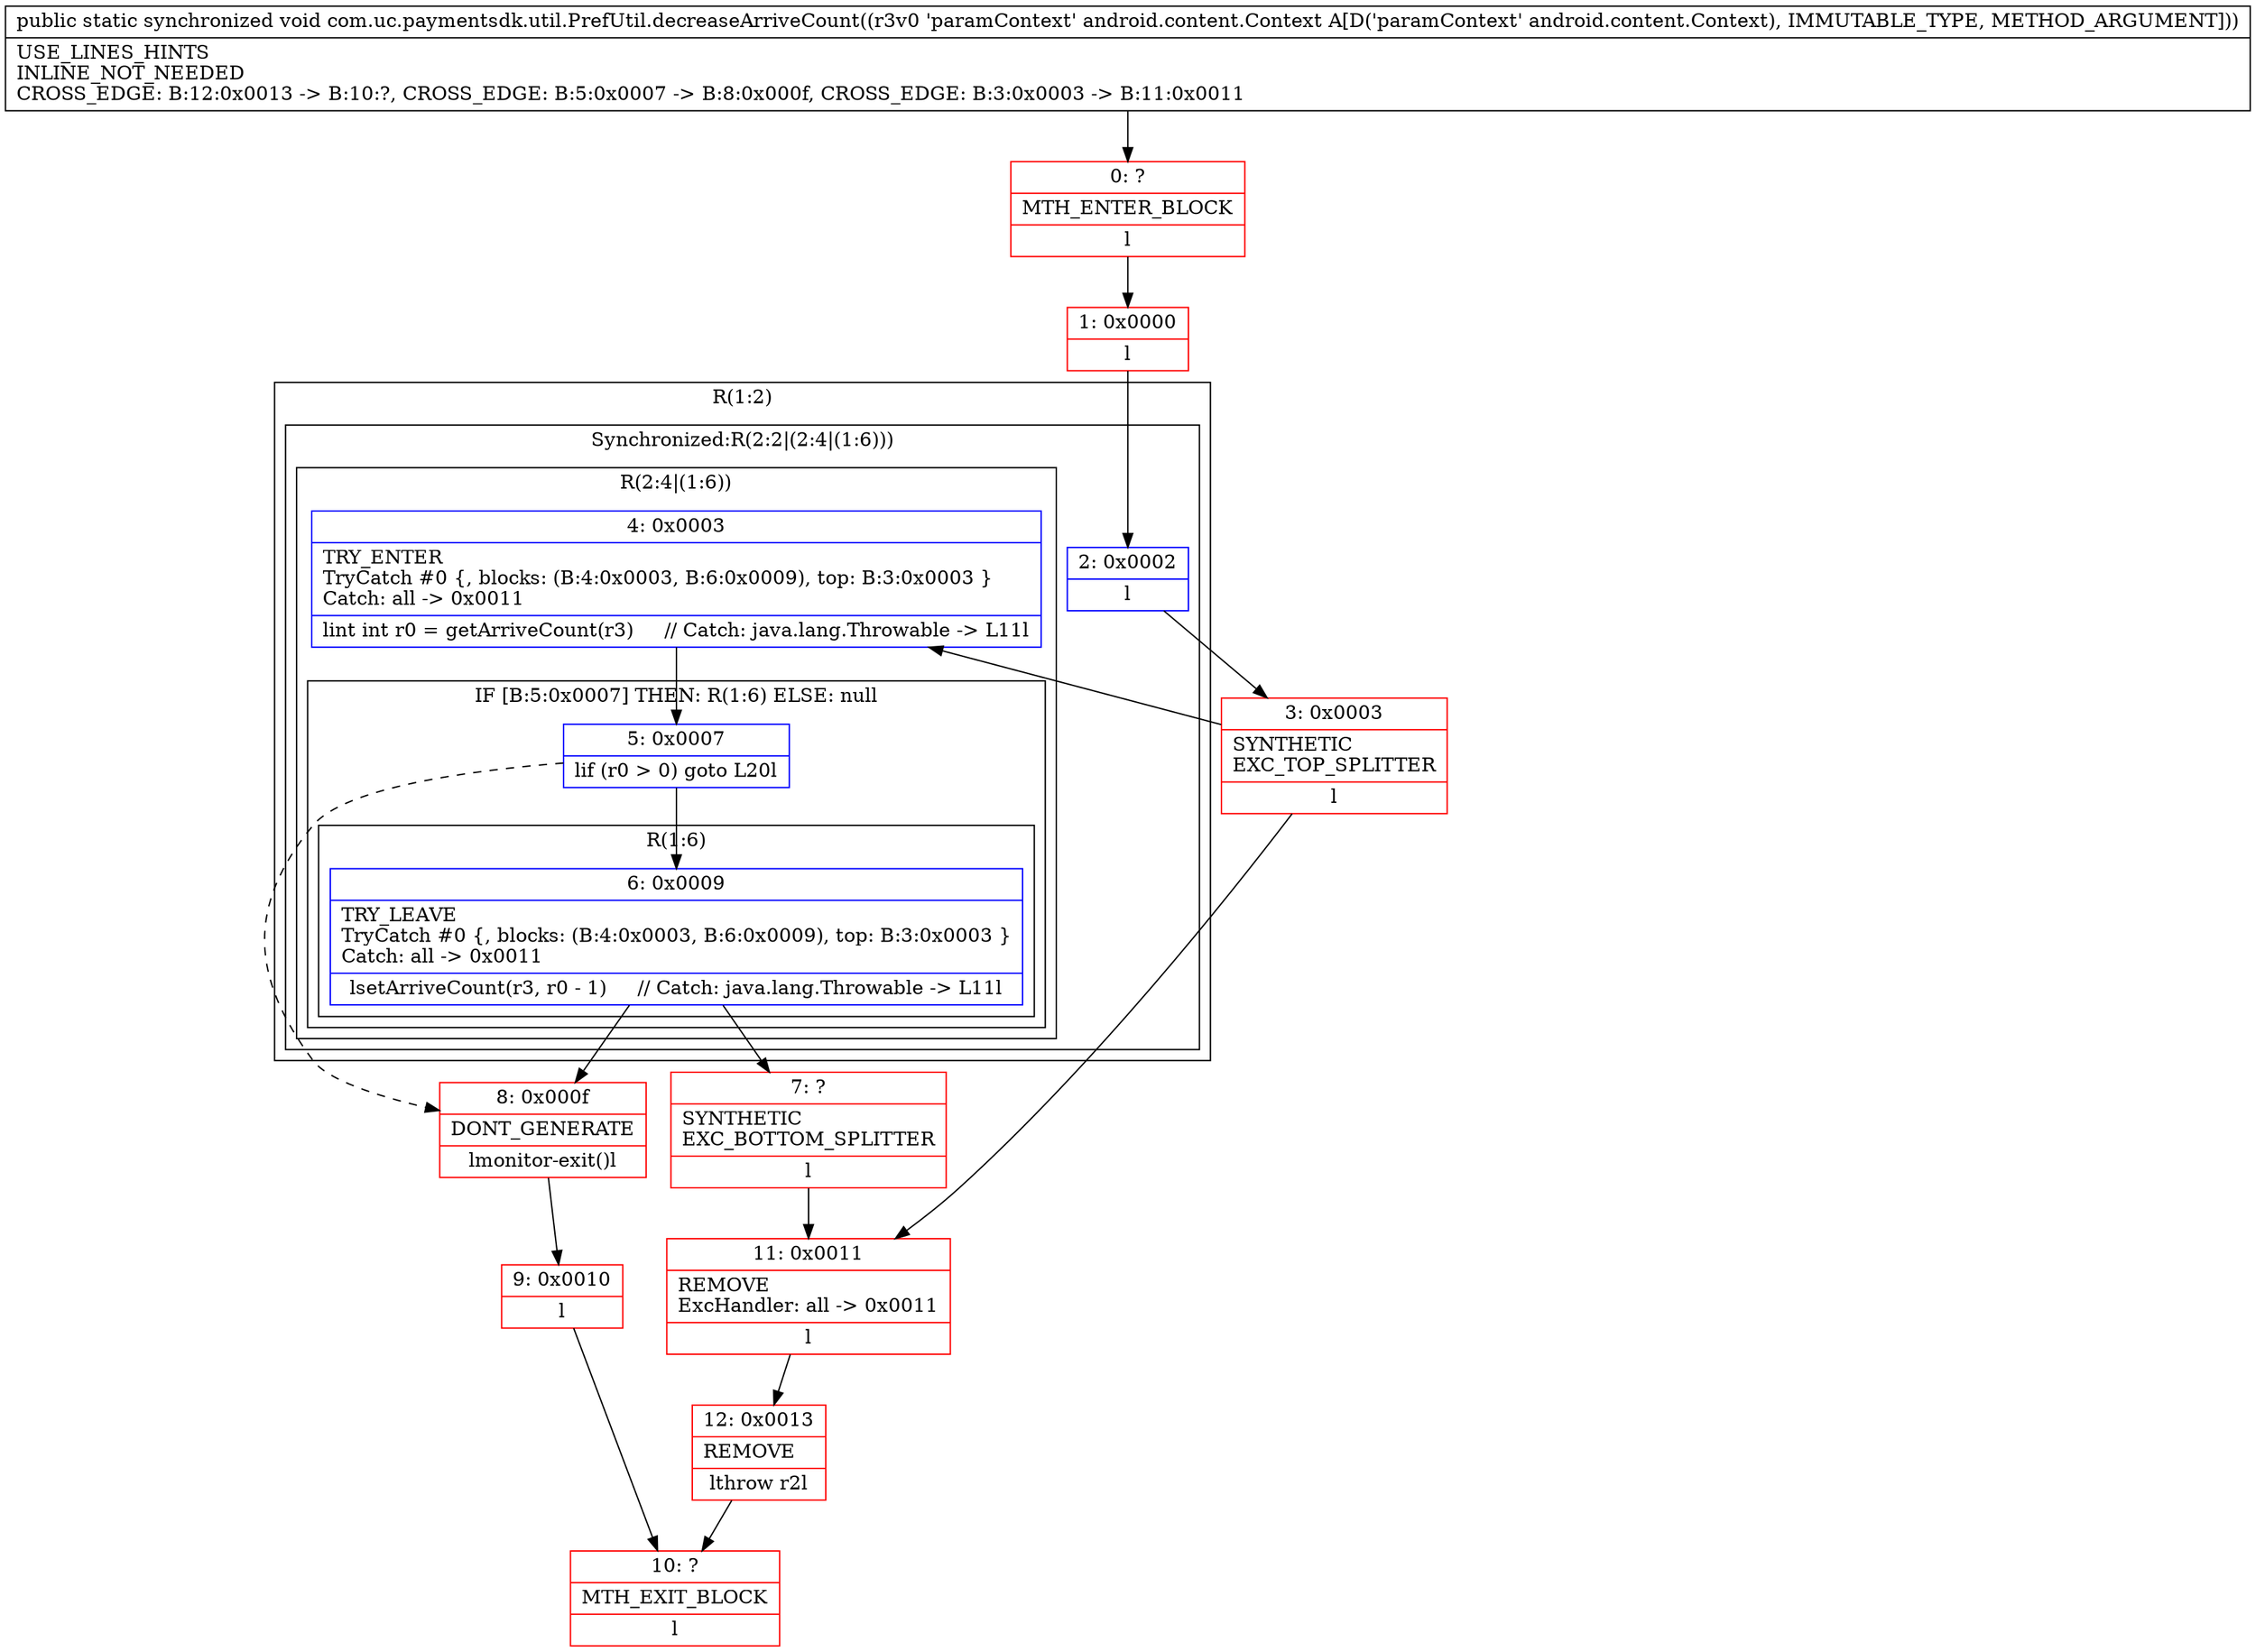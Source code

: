 digraph "CFG forcom.uc.paymentsdk.util.PrefUtil.decreaseArriveCount(Landroid\/content\/Context;)V" {
subgraph cluster_Region_482628320 {
label = "R(1:2)";
node [shape=record,color=blue];
subgraph cluster_SynchronizedRegion_292299662 {
label = "Synchronized:R(2:2|(2:4|(1:6)))";
node [shape=record,color=blue];
Node_2 [shape=record,label="{2\:\ 0x0002|l}"];
subgraph cluster_Region_671663078 {
label = "R(2:4|(1:6))";
node [shape=record,color=blue];
Node_4 [shape=record,label="{4\:\ 0x0003|TRY_ENTER\lTryCatch #0 \{, blocks: (B:4:0x0003, B:6:0x0009), top: B:3:0x0003 \}\lCatch: all \-\> 0x0011\l|lint int r0 = getArriveCount(r3)     \/\/ Catch: java.lang.Throwable \-\> L11l}"];
subgraph cluster_IfRegion_734353764 {
label = "IF [B:5:0x0007] THEN: R(1:6) ELSE: null";
node [shape=record,color=blue];
Node_5 [shape=record,label="{5\:\ 0x0007|lif (r0 \> 0) goto L20l}"];
subgraph cluster_Region_1956656175 {
label = "R(1:6)";
node [shape=record,color=blue];
Node_6 [shape=record,label="{6\:\ 0x0009|TRY_LEAVE\lTryCatch #0 \{, blocks: (B:4:0x0003, B:6:0x0009), top: B:3:0x0003 \}\lCatch: all \-\> 0x0011\l|lsetArriveCount(r3, r0 \- 1)     \/\/ Catch: java.lang.Throwable \-\> L11l}"];
}
}
}
}
}
Node_0 [shape=record,color=red,label="{0\:\ ?|MTH_ENTER_BLOCK\l|l}"];
Node_1 [shape=record,color=red,label="{1\:\ 0x0000|l}"];
Node_3 [shape=record,color=red,label="{3\:\ 0x0003|SYNTHETIC\lEXC_TOP_SPLITTER\l|l}"];
Node_7 [shape=record,color=red,label="{7\:\ ?|SYNTHETIC\lEXC_BOTTOM_SPLITTER\l|l}"];
Node_8 [shape=record,color=red,label="{8\:\ 0x000f|DONT_GENERATE\l|lmonitor\-exit()l}"];
Node_9 [shape=record,color=red,label="{9\:\ 0x0010|l}"];
Node_10 [shape=record,color=red,label="{10\:\ ?|MTH_EXIT_BLOCK\l|l}"];
Node_11 [shape=record,color=red,label="{11\:\ 0x0011|REMOVE\lExcHandler: all \-\> 0x0011\l|l}"];
Node_12 [shape=record,color=red,label="{12\:\ 0x0013|REMOVE\l|lthrow r2l}"];
MethodNode[shape=record,label="{public static synchronized void com.uc.paymentsdk.util.PrefUtil.decreaseArriveCount((r3v0 'paramContext' android.content.Context A[D('paramContext' android.content.Context), IMMUTABLE_TYPE, METHOD_ARGUMENT]))  | USE_LINES_HINTS\lINLINE_NOT_NEEDED\lCROSS_EDGE: B:12:0x0013 \-\> B:10:?, CROSS_EDGE: B:5:0x0007 \-\> B:8:0x000f, CROSS_EDGE: B:3:0x0003 \-\> B:11:0x0011\l}"];
MethodNode -> Node_0;
Node_2 -> Node_3;
Node_4 -> Node_5;
Node_5 -> Node_6;
Node_5 -> Node_8[style=dashed];
Node_6 -> Node_8;
Node_6 -> Node_7;
Node_0 -> Node_1;
Node_1 -> Node_2;
Node_3 -> Node_4;
Node_3 -> Node_11;
Node_7 -> Node_11;
Node_8 -> Node_9;
Node_9 -> Node_10;
Node_11 -> Node_12;
Node_12 -> Node_10;
}

